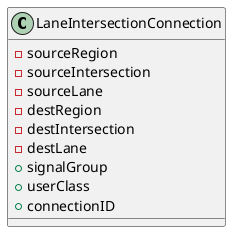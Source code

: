 @startuml

class LaneIntersectionConnection {
	- sourceRegion
	- sourceIntersection
	- sourceLane
	- destRegion
	- destIntersection
	- destLane
	+ signalGroup
	+ userClass
	+ connectionID
}

@enduml
